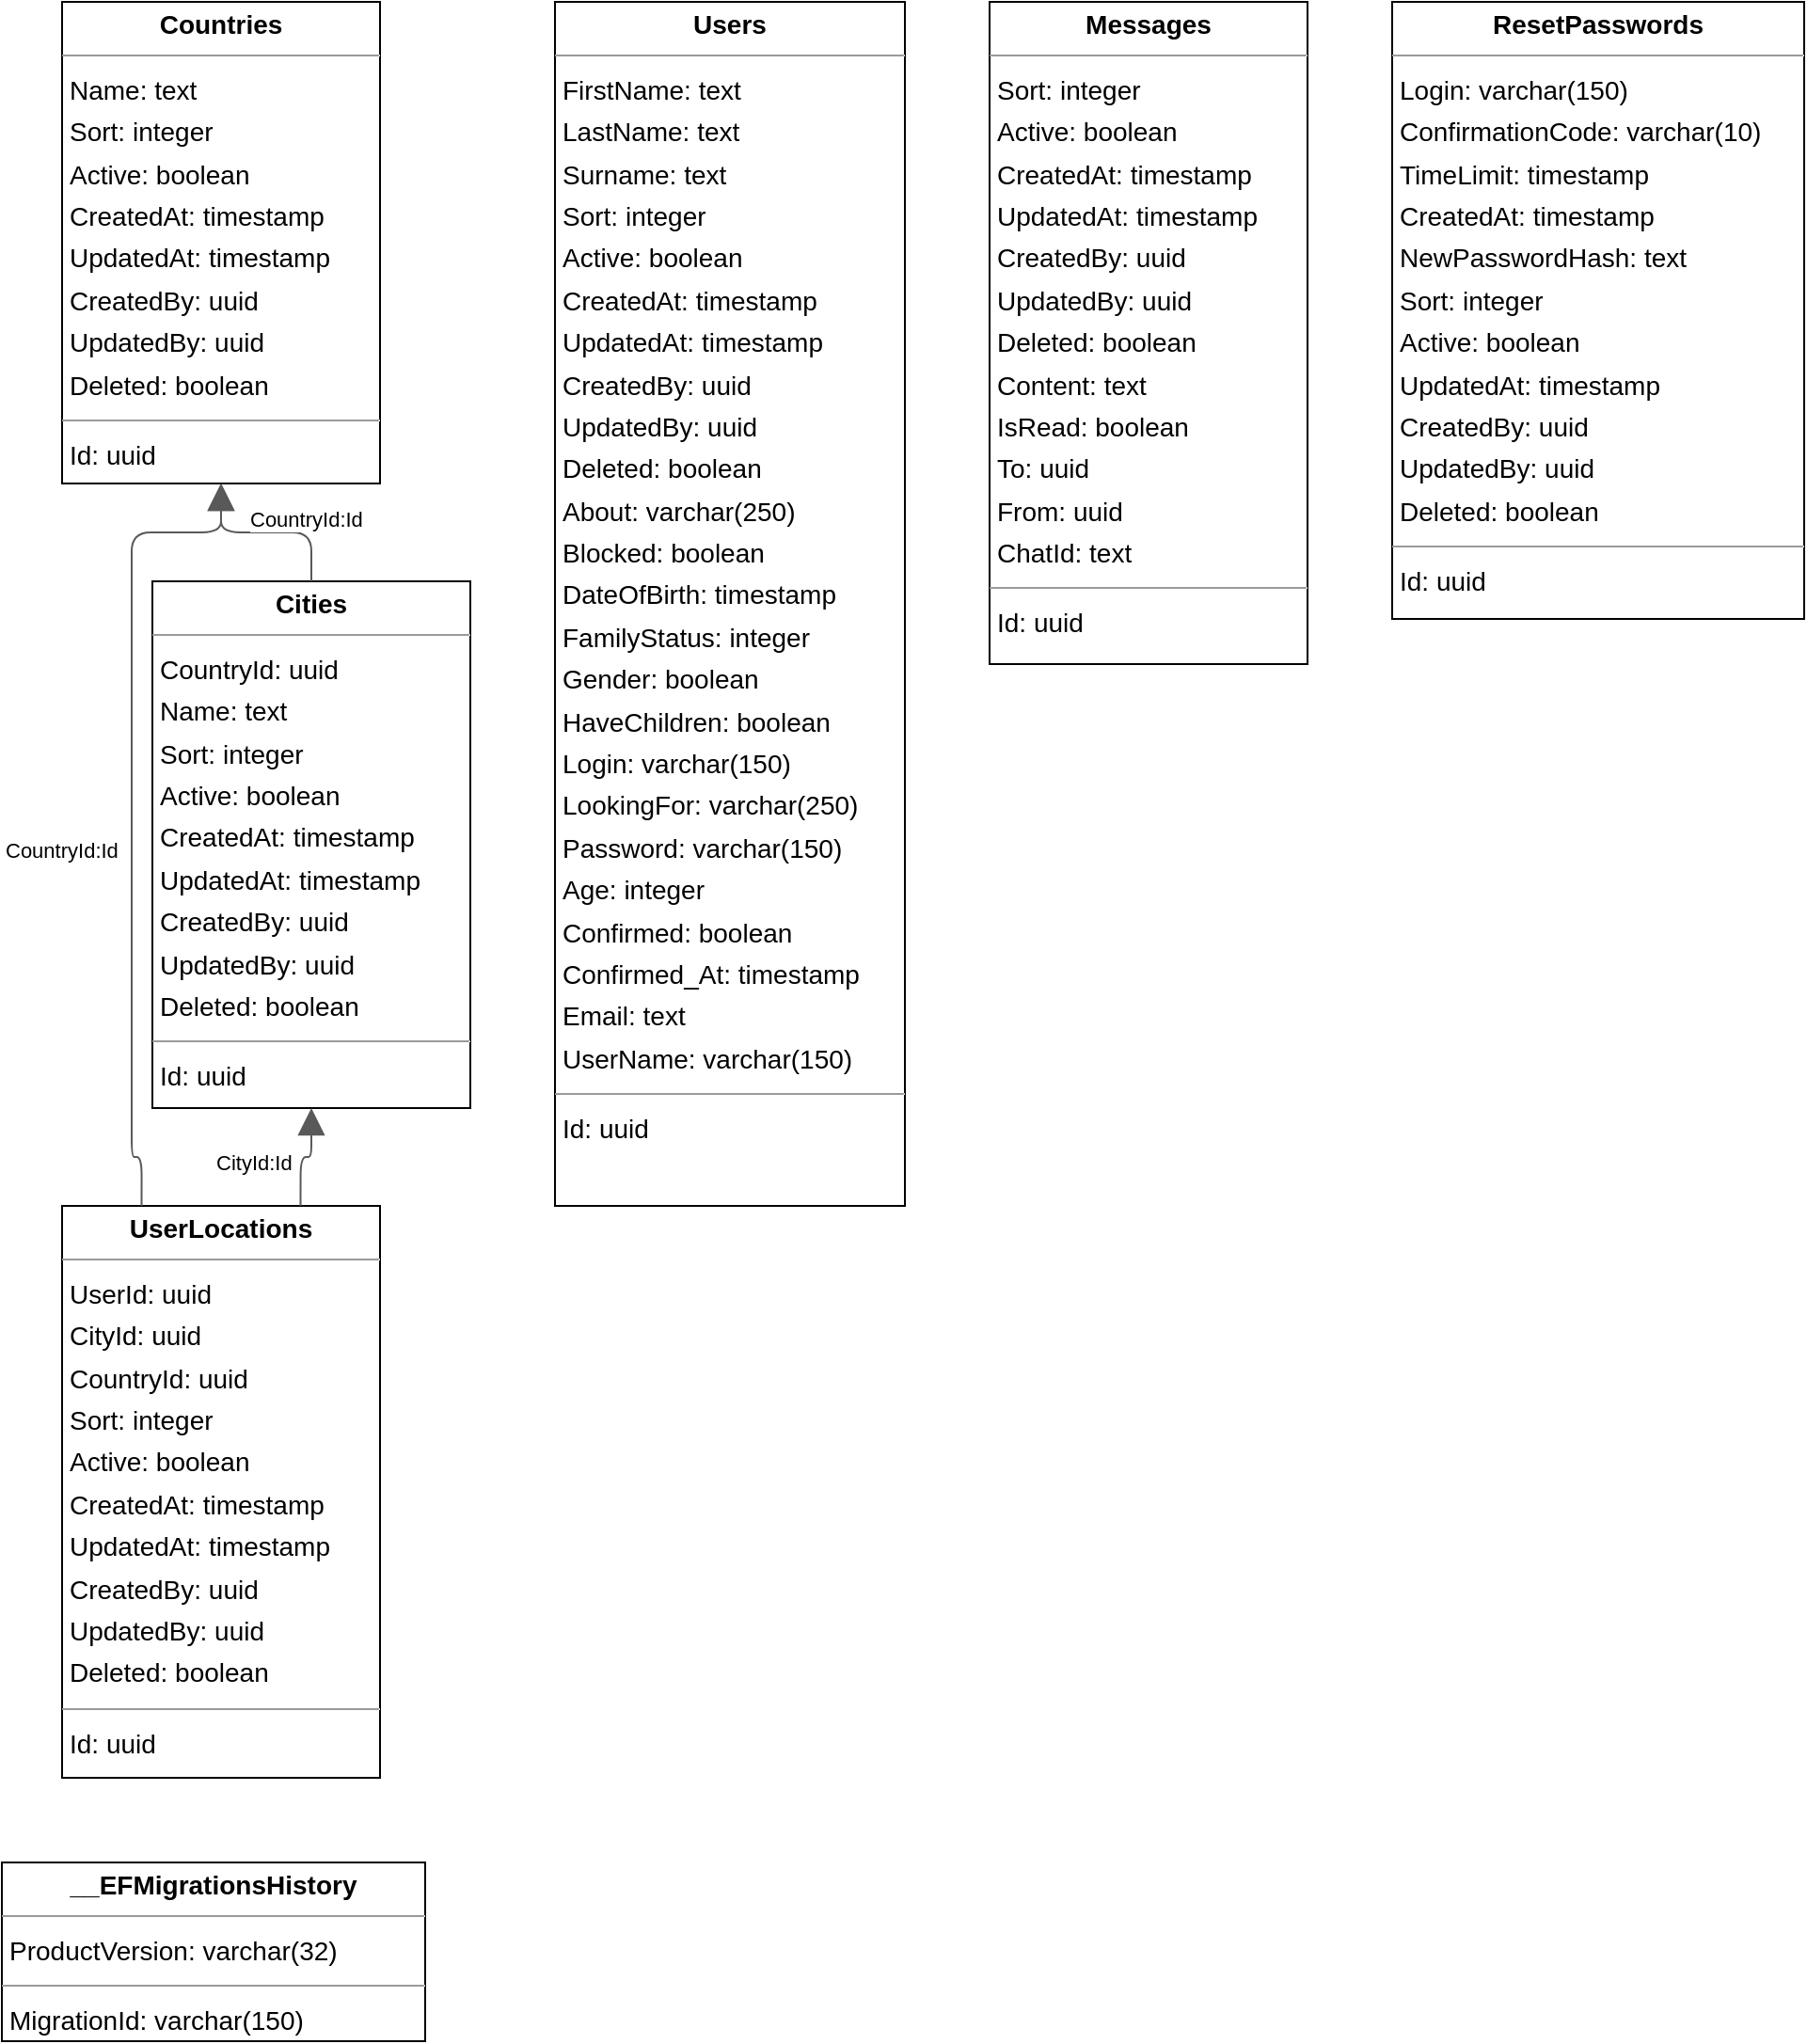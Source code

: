 <mxGraphModel dx="0" dy="0" grid="1" gridSize="10" guides="1" tooltips="1" connect="1" arrows="1" fold="1" page="0" pageScale="1" background="none" math="0" shadow="0">
  <root>
    <mxCell id="0" />
    <mxCell id="1" parent="0" />
    <mxCell id="node4" parent="1" vertex="1" value="&lt;p style=&quot;margin:0px;margin-top:4px;text-align:center;&quot;&gt;&lt;b&gt;Cities&lt;/b&gt;&lt;/p&gt;&lt;hr size=&quot;1&quot;/&gt;&lt;p style=&quot;margin:0 0 0 4px;line-height:1.6;&quot;&gt; CountryId: uuid&lt;br/&gt; Name: text&lt;br/&gt; Sort: integer&lt;br/&gt; Active: boolean&lt;br/&gt; CreatedAt: timestamp&lt;br/&gt; UpdatedAt: timestamp&lt;br/&gt; CreatedBy: uuid&lt;br/&gt; UpdatedBy: uuid&lt;br/&gt; Deleted: boolean&lt;/p&gt;&lt;hr size=&quot;1&quot;/&gt;&lt;p style=&quot;margin:0 0 0 4px;line-height:1.6;&quot;&gt; Id: uuid&lt;/p&gt;" style="verticalAlign=top;align=left;overflow=fill;fontSize=14;fontFamily=Helvetica;html=1;rounded=0;shadow=0;comic=0;labelBackgroundColor=none;strokeWidth=1;">
      <mxGeometry x="-33" y="-12" width="169" height="280" as="geometry" />
    </mxCell>
    <mxCell id="node5" parent="1" vertex="1" value="&lt;p style=&quot;margin:0px;margin-top:4px;text-align:center;&quot;&gt;&lt;b&gt;Countries&lt;/b&gt;&lt;/p&gt;&lt;hr size=&quot;1&quot;/&gt;&lt;p style=&quot;margin:0 0 0 4px;line-height:1.6;&quot;&gt; Name: text&lt;br/&gt; Sort: integer&lt;br/&gt; Active: boolean&lt;br/&gt; CreatedAt: timestamp&lt;br/&gt; UpdatedAt: timestamp&lt;br/&gt; CreatedBy: uuid&lt;br/&gt; UpdatedBy: uuid&lt;br/&gt; Deleted: boolean&lt;/p&gt;&lt;hr size=&quot;1&quot;/&gt;&lt;p style=&quot;margin:0 0 0 4px;line-height:1.6;&quot;&gt; Id: uuid&lt;/p&gt;" style="verticalAlign=top;align=left;overflow=fill;fontSize=14;fontFamily=Helvetica;html=1;rounded=0;shadow=0;comic=0;labelBackgroundColor=none;strokeWidth=1;">
      <mxGeometry x="-81" y="-320" width="169" height="256" as="geometry" />
    </mxCell>
    <mxCell id="node0" parent="1" vertex="1" value="&lt;p style=&quot;margin:0px;margin-top:4px;text-align:center;&quot;&gt;&lt;b&gt;Messages&lt;/b&gt;&lt;/p&gt;&lt;hr size=&quot;1&quot;/&gt;&lt;p style=&quot;margin:0 0 0 4px;line-height:1.6;&quot;&gt; Sort: integer&lt;br/&gt; Active: boolean&lt;br/&gt; CreatedAt: timestamp&lt;br/&gt; UpdatedAt: timestamp&lt;br/&gt; CreatedBy: uuid&lt;br/&gt; UpdatedBy: uuid&lt;br/&gt; Deleted: boolean&lt;br/&gt; Content: text&lt;br/&gt; IsRead: boolean&lt;br/&gt; To: uuid&lt;br/&gt; From: uuid&lt;br/&gt; ChatId: text&lt;/p&gt;&lt;hr size=&quot;1&quot;/&gt;&lt;p style=&quot;margin:0 0 0 4px;line-height:1.6;&quot;&gt; Id: uuid&lt;/p&gt;" style="verticalAlign=top;align=left;overflow=fill;fontSize=14;fontFamily=Helvetica;html=1;rounded=0;shadow=0;comic=0;labelBackgroundColor=none;strokeWidth=1;">
      <mxGeometry x="412" y="-320" width="169" height="352" as="geometry" />
    </mxCell>
    <mxCell id="node6" parent="1" vertex="1" value="&lt;p style=&quot;margin:0px;margin-top:4px;text-align:center;&quot;&gt;&lt;b&gt;ResetPasswords&lt;/b&gt;&lt;/p&gt;&lt;hr size=&quot;1&quot;/&gt;&lt;p style=&quot;margin:0 0 0 4px;line-height:1.6;&quot;&gt; Login: varchar(150)&lt;br/&gt; ConfirmationCode: varchar(10)&lt;br/&gt; TimeLimit: timestamp&lt;br/&gt; CreatedAt: timestamp&lt;br/&gt; NewPasswordHash: text&lt;br/&gt; Sort: integer&lt;br/&gt; Active: boolean&lt;br/&gt; UpdatedAt: timestamp&lt;br/&gt; CreatedBy: uuid&lt;br/&gt; UpdatedBy: uuid&lt;br/&gt; Deleted: boolean&lt;/p&gt;&lt;hr size=&quot;1&quot;/&gt;&lt;p style=&quot;margin:0 0 0 4px;line-height:1.6;&quot;&gt; Id: uuid&lt;/p&gt;" style="verticalAlign=top;align=left;overflow=fill;fontSize=14;fontFamily=Helvetica;html=1;rounded=0;shadow=0;comic=0;labelBackgroundColor=none;strokeWidth=1;">
      <mxGeometry x="626" y="-320" width="219" height="328" as="geometry" />
    </mxCell>
    <mxCell id="node1" parent="1" vertex="1" value="&lt;p style=&quot;margin:0px;margin-top:4px;text-align:center;&quot;&gt;&lt;b&gt;UserLocations&lt;/b&gt;&lt;/p&gt;&lt;hr size=&quot;1&quot;/&gt;&lt;p style=&quot;margin:0 0 0 4px;line-height:1.6;&quot;&gt; UserId: uuid&lt;br/&gt; CityId: uuid&lt;br/&gt; CountryId: uuid&lt;br/&gt; Sort: integer&lt;br/&gt; Active: boolean&lt;br/&gt; CreatedAt: timestamp&lt;br/&gt; UpdatedAt: timestamp&lt;br/&gt; CreatedBy: uuid&lt;br/&gt; UpdatedBy: uuid&lt;br/&gt; Deleted: boolean&lt;/p&gt;&lt;hr size=&quot;1&quot;/&gt;&lt;p style=&quot;margin:0 0 0 4px;line-height:1.6;&quot;&gt; Id: uuid&lt;/p&gt;" style="verticalAlign=top;align=left;overflow=fill;fontSize=14;fontFamily=Helvetica;html=1;rounded=0;shadow=0;comic=0;labelBackgroundColor=none;strokeWidth=1;">
      <mxGeometry x="-81" y="320" width="169" height="304" as="geometry" />
    </mxCell>
    <mxCell id="node2" parent="1" vertex="1" value="&lt;p style=&quot;margin:0px;margin-top:4px;text-align:center;&quot;&gt;&lt;b&gt;Users&lt;/b&gt;&lt;/p&gt;&lt;hr size=&quot;1&quot;/&gt;&lt;p style=&quot;margin:0 0 0 4px;line-height:1.6;&quot;&gt; FirstName: text&lt;br/&gt; LastName: text&lt;br/&gt; Surname: text&lt;br/&gt; Sort: integer&lt;br/&gt; Active: boolean&lt;br/&gt; CreatedAt: timestamp&lt;br/&gt; UpdatedAt: timestamp&lt;br/&gt; CreatedBy: uuid&lt;br/&gt; UpdatedBy: uuid&lt;br/&gt; Deleted: boolean&lt;br/&gt; About: varchar(250)&lt;br/&gt; Blocked: boolean&lt;br/&gt; DateOfBirth: timestamp&lt;br/&gt; FamilyStatus: integer&lt;br/&gt; Gender: boolean&lt;br/&gt; HaveChildren: boolean&lt;br/&gt; Login: varchar(150)&lt;br/&gt; LookingFor: varchar(250)&lt;br/&gt; Password: varchar(150)&lt;br/&gt; Age: integer&lt;br/&gt; Confirmed: boolean&lt;br/&gt; Confirmed_At: timestamp&lt;br/&gt; Email: text&lt;br/&gt; UserName: varchar(150)&lt;/p&gt;&lt;hr size=&quot;1&quot;/&gt;&lt;p style=&quot;margin:0 0 0 4px;line-height:1.6;&quot;&gt; Id: uuid&lt;/p&gt;" style="verticalAlign=top;align=left;overflow=fill;fontSize=14;fontFamily=Helvetica;html=1;rounded=0;shadow=0;comic=0;labelBackgroundColor=none;strokeWidth=1;">
      <mxGeometry x="181" y="-320" width="186" height="640" as="geometry" />
    </mxCell>
    <mxCell id="node3" parent="1" vertex="1" value="&lt;p style=&quot;margin:0px;margin-top:4px;text-align:center;&quot;&gt;&lt;b&gt;__EFMigrationsHistory&lt;/b&gt;&lt;/p&gt;&lt;hr size=&quot;1&quot;/&gt;&lt;p style=&quot;margin:0 0 0 4px;line-height:1.6;&quot;&gt; ProductVersion: varchar(32)&lt;/p&gt;&lt;hr size=&quot;1&quot;/&gt;&lt;p style=&quot;margin:0 0 0 4px;line-height:1.6;&quot;&gt; MigrationId: varchar(150)&lt;/p&gt;" style="verticalAlign=top;align=left;overflow=fill;fontSize=14;fontFamily=Helvetica;html=1;rounded=0;shadow=0;comic=0;labelBackgroundColor=none;strokeWidth=1;">
      <mxGeometry x="-113" y="669" width="225" height="95" as="geometry" />
    </mxCell>
    <mxCell id="edge2" edge="1" value="" parent="1" source="node4" target="node5" style="html=1;rounded=1;edgeStyle=orthogonalEdgeStyle;dashed=0;startArrow=none;endArrow=block;endSize=12;strokeColor=#595959;exitX=0.500;exitY=0.000;exitDx=0;exitDy=0;entryX=0.500;entryY=1.000;entryDx=0;entryDy=0;">
      <mxGeometry width="50" height="50" relative="1" as="geometry">
        <Array as="points">
          <mxPoint x="51" y="-38" />
          <mxPoint x="4" y="-38" />
        </Array>
      </mxGeometry>
    </mxCell>
    <mxCell id="label14" parent="edge2" vertex="1" connectable="0" value="CountryId:Id" style="edgeLabel;resizable=0;html=1;align=left;verticalAlign=top;strokeColor=default;">
      <mxGeometry x="17" y="-58" as="geometry" />
    </mxCell>
    <mxCell id="edge1" edge="1" value="" parent="1" source="node1" target="node4" style="html=1;rounded=1;edgeStyle=orthogonalEdgeStyle;dashed=0;startArrow=none;endArrow=block;endSize=12;strokeColor=#595959;exitX=0.750;exitY=0.000;exitDx=0;exitDy=0;entryX=0.500;entryY=1.000;entryDx=0;entryDy=0;">
      <mxGeometry width="50" height="50" relative="1" as="geometry">
        <Array as="points">
          <mxPoint x="46" y="294" />
          <mxPoint x="51" y="294" />
        </Array>
      </mxGeometry>
    </mxCell>
    <mxCell id="label8" parent="edge1" vertex="1" connectable="0" value="CityId:Id" style="edgeLabel;resizable=0;html=1;align=left;verticalAlign=top;strokeColor=default;">
      <mxGeometry x="-1" y="284" as="geometry" />
    </mxCell>
    <mxCell id="edge0" edge="1" value="" parent="1" source="node1" target="node5" style="html=1;rounded=1;edgeStyle=orthogonalEdgeStyle;dashed=0;startArrow=none;endArrow=block;endSize=12;strokeColor=#595959;exitX=0.250;exitY=0.000;exitDx=0;exitDy=0;entryX=0.500;entryY=1.000;entryDx=0;entryDy=0;">
      <mxGeometry width="50" height="50" relative="1" as="geometry">
        <Array as="points">
          <mxPoint x="-39" y="294" />
          <mxPoint x="-44" y="294" />
          <mxPoint x="-44" y="-38" />
          <mxPoint x="4" y="-38" />
        </Array>
      </mxGeometry>
    </mxCell>
    <mxCell id="label2" parent="edge0" vertex="1" connectable="0" value="CountryId:Id" style="edgeLabel;resizable=0;html=1;align=left;verticalAlign=top;strokeColor=default;">
      <mxGeometry x="-113" y="118" as="geometry" />
    </mxCell>
  </root>
</mxGraphModel>